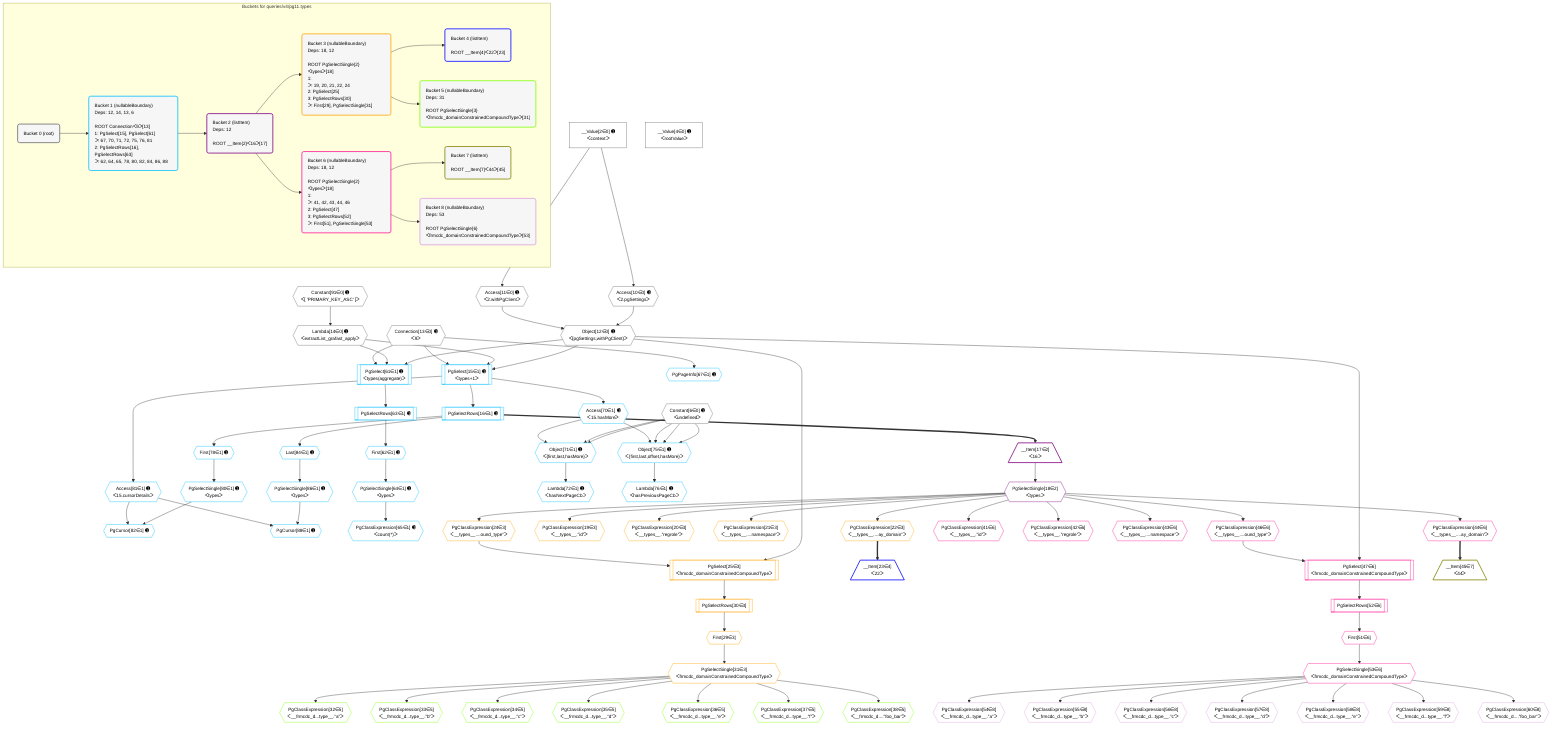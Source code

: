 %%{init: {'themeVariables': { 'fontSize': '12px'}}}%%
graph TD
    classDef path fill:#eee,stroke:#000,color:#000
    classDef plan fill:#fff,stroke-width:1px,color:#000
    classDef itemplan fill:#fff,stroke-width:2px,color:#000
    classDef unbatchedplan fill:#dff,stroke-width:1px,color:#000
    classDef sideeffectplan fill:#fcc,stroke-width:2px,color:#000
    classDef bucket fill:#f6f6f6,color:#000,stroke-width:2px,text-align:left


    %% plan dependencies
    Object12{{"Object[12∈0] ➊<br />ᐸ{pgSettings,withPgClient}ᐳ"}}:::plan
    Access10{{"Access[10∈0] ➊<br />ᐸ2.pgSettingsᐳ"}}:::plan
    Access11{{"Access[11∈0] ➊<br />ᐸ2.withPgClientᐳ"}}:::plan
    Access10 & Access11 --> Object12
    __Value2["__Value[2∈0] ➊<br />ᐸcontextᐳ"]:::plan
    __Value2 --> Access10
    __Value2 --> Access11
    Lambda14{{"Lambda[14∈0] ➊<br />ᐸextractList_grafast_applyᐳ"}}:::plan
    Constant91{{"Constant[91∈0] ➊<br />ᐸ[ 'PRIMARY_KEY_ASC' ]ᐳ"}}:::plan
    Constant91 --> Lambda14
    __Value4["__Value[4∈0] ➊<br />ᐸrootValueᐳ"]:::plan
    Constant6{{"Constant[6∈0] ➊<br />ᐸundefinedᐳ"}}:::plan
    Connection13{{"Connection[13∈0] ➊<br />ᐸ9ᐳ"}}:::plan
    Object75{{"Object[75∈1] ➊<br />ᐸ{first,last,offset,hasMore}ᐳ"}}:::plan
    Access70{{"Access[70∈1] ➊<br />ᐸ15.hasMoreᐳ"}}:::plan
    Constant6 & Constant6 & Constant6 & Access70 --> Object75
    PgSelect15[["PgSelect[15∈1] ➊<br />ᐸtypes+1ᐳ"]]:::plan
    Object12 & Lambda14 & Connection13 --> PgSelect15
    PgSelect61[["PgSelect[61∈1] ➊<br />ᐸtypes(aggregate)ᐳ"]]:::plan
    Object12 & Lambda14 & Connection13 --> PgSelect61
    Object71{{"Object[71∈1] ➊<br />ᐸ{first,last,hasMore}ᐳ"}}:::plan
    Constant6 & Constant6 & Access70 --> Object71
    PgCursor82{{"PgCursor[82∈1] ➊"}}:::plan
    PgSelectSingle80{{"PgSelectSingle[80∈1] ➊<br />ᐸtypesᐳ"}}:::plan
    Access81{{"Access[81∈1] ➊<br />ᐸ15.cursorDetailsᐳ"}}:::plan
    PgSelectSingle80 & Access81 --> PgCursor82
    PgCursor88{{"PgCursor[88∈1] ➊"}}:::plan
    PgSelectSingle86{{"PgSelectSingle[86∈1] ➊<br />ᐸtypesᐳ"}}:::plan
    PgSelectSingle86 & Access81 --> PgCursor88
    PgSelectRows16[["PgSelectRows[16∈1] ➊"]]:::plan
    PgSelect15 --> PgSelectRows16
    First62{{"First[62∈1] ➊"}}:::plan
    PgSelectRows63[["PgSelectRows[63∈1] ➊"]]:::plan
    PgSelectRows63 --> First62
    PgSelect61 --> PgSelectRows63
    PgSelectSingle64{{"PgSelectSingle[64∈1] ➊<br />ᐸtypesᐳ"}}:::plan
    First62 --> PgSelectSingle64
    PgClassExpression65{{"PgClassExpression[65∈1] ➊<br />ᐸcount(*)ᐳ"}}:::plan
    PgSelectSingle64 --> PgClassExpression65
    PgPageInfo67{{"PgPageInfo[67∈1] ➊"}}:::plan
    Connection13 --> PgPageInfo67
    PgSelect15 --> Access70
    Lambda72{{"Lambda[72∈1] ➊<br />ᐸhasNextPageCbᐳ"}}:::plan
    Object71 --> Lambda72
    Lambda76{{"Lambda[76∈1] ➊<br />ᐸhasPreviousPageCbᐳ"}}:::plan
    Object75 --> Lambda76
    First78{{"First[78∈1] ➊"}}:::plan
    PgSelectRows16 --> First78
    First78 --> PgSelectSingle80
    PgSelect15 --> Access81
    Last84{{"Last[84∈1] ➊"}}:::plan
    PgSelectRows16 --> Last84
    Last84 --> PgSelectSingle86
    __Item17[/"__Item[17∈2]<br />ᐸ16ᐳ"\]:::itemplan
    PgSelectRows16 ==> __Item17
    PgSelectSingle18{{"PgSelectSingle[18∈2]<br />ᐸtypesᐳ"}}:::plan
    __Item17 --> PgSelectSingle18
    PgSelect25[["PgSelect[25∈3]<br />ᐸfrmcdc_domainConstrainedCompoundTypeᐳ"]]:::plan
    PgClassExpression24{{"PgClassExpression[24∈3]<br />ᐸ__types__....ound_type”ᐳ"}}:::plan
    Object12 & PgClassExpression24 --> PgSelect25
    PgClassExpression19{{"PgClassExpression[19∈3]<br />ᐸ__types__.”id”ᐳ"}}:::plan
    PgSelectSingle18 --> PgClassExpression19
    PgClassExpression20{{"PgClassExpression[20∈3]<br />ᐸ__types__.”regrole”ᐳ"}}:::plan
    PgSelectSingle18 --> PgClassExpression20
    PgClassExpression21{{"PgClassExpression[21∈3]<br />ᐸ__types__....namespace”ᐳ"}}:::plan
    PgSelectSingle18 --> PgClassExpression21
    PgClassExpression22{{"PgClassExpression[22∈3]<br />ᐸ__types__....ay_domain”ᐳ"}}:::plan
    PgSelectSingle18 --> PgClassExpression22
    PgSelectSingle18 --> PgClassExpression24
    First29{{"First[29∈3]"}}:::plan
    PgSelectRows30[["PgSelectRows[30∈3]"]]:::plan
    PgSelectRows30 --> First29
    PgSelect25 --> PgSelectRows30
    PgSelectSingle31{{"PgSelectSingle[31∈3]<br />ᐸfrmcdc_domainConstrainedCompoundTypeᐳ"}}:::plan
    First29 --> PgSelectSingle31
    __Item23[/"__Item[23∈4]<br />ᐸ22ᐳ"\]:::itemplan
    PgClassExpression22 ==> __Item23
    PgClassExpression32{{"PgClassExpression[32∈5]<br />ᐸ__frmcdc_d...type__.”a”ᐳ"}}:::plan
    PgSelectSingle31 --> PgClassExpression32
    PgClassExpression33{{"PgClassExpression[33∈5]<br />ᐸ__frmcdc_d...type__.”b”ᐳ"}}:::plan
    PgSelectSingle31 --> PgClassExpression33
    PgClassExpression34{{"PgClassExpression[34∈5]<br />ᐸ__frmcdc_d...type__.”c”ᐳ"}}:::plan
    PgSelectSingle31 --> PgClassExpression34
    PgClassExpression35{{"PgClassExpression[35∈5]<br />ᐸ__frmcdc_d...type__.”d”ᐳ"}}:::plan
    PgSelectSingle31 --> PgClassExpression35
    PgClassExpression36{{"PgClassExpression[36∈5]<br />ᐸ__frmcdc_d...type__.”e”ᐳ"}}:::plan
    PgSelectSingle31 --> PgClassExpression36
    PgClassExpression37{{"PgClassExpression[37∈5]<br />ᐸ__frmcdc_d...type__.”f”ᐳ"}}:::plan
    PgSelectSingle31 --> PgClassExpression37
    PgClassExpression38{{"PgClassExpression[38∈5]<br />ᐸ__frmcdc_d....”foo_bar”ᐳ"}}:::plan
    PgSelectSingle31 --> PgClassExpression38
    PgSelect47[["PgSelect[47∈6]<br />ᐸfrmcdc_domainConstrainedCompoundTypeᐳ"]]:::plan
    PgClassExpression46{{"PgClassExpression[46∈6]<br />ᐸ__types__....ound_type”ᐳ"}}:::plan
    Object12 & PgClassExpression46 --> PgSelect47
    PgClassExpression41{{"PgClassExpression[41∈6]<br />ᐸ__types__.”id”ᐳ"}}:::plan
    PgSelectSingle18 --> PgClassExpression41
    PgClassExpression42{{"PgClassExpression[42∈6]<br />ᐸ__types__.”regrole”ᐳ"}}:::plan
    PgSelectSingle18 --> PgClassExpression42
    PgClassExpression43{{"PgClassExpression[43∈6]<br />ᐸ__types__....namespace”ᐳ"}}:::plan
    PgSelectSingle18 --> PgClassExpression43
    PgClassExpression44{{"PgClassExpression[44∈6]<br />ᐸ__types__....ay_domain”ᐳ"}}:::plan
    PgSelectSingle18 --> PgClassExpression44
    PgSelectSingle18 --> PgClassExpression46
    First51{{"First[51∈6]"}}:::plan
    PgSelectRows52[["PgSelectRows[52∈6]"]]:::plan
    PgSelectRows52 --> First51
    PgSelect47 --> PgSelectRows52
    PgSelectSingle53{{"PgSelectSingle[53∈6]<br />ᐸfrmcdc_domainConstrainedCompoundTypeᐳ"}}:::plan
    First51 --> PgSelectSingle53
    __Item45[/"__Item[45∈7]<br />ᐸ44ᐳ"\]:::itemplan
    PgClassExpression44 ==> __Item45
    PgClassExpression54{{"PgClassExpression[54∈8]<br />ᐸ__frmcdc_d...type__.”a”ᐳ"}}:::plan
    PgSelectSingle53 --> PgClassExpression54
    PgClassExpression55{{"PgClassExpression[55∈8]<br />ᐸ__frmcdc_d...type__.”b”ᐳ"}}:::plan
    PgSelectSingle53 --> PgClassExpression55
    PgClassExpression56{{"PgClassExpression[56∈8]<br />ᐸ__frmcdc_d...type__.”c”ᐳ"}}:::plan
    PgSelectSingle53 --> PgClassExpression56
    PgClassExpression57{{"PgClassExpression[57∈8]<br />ᐸ__frmcdc_d...type__.”d”ᐳ"}}:::plan
    PgSelectSingle53 --> PgClassExpression57
    PgClassExpression58{{"PgClassExpression[58∈8]<br />ᐸ__frmcdc_d...type__.”e”ᐳ"}}:::plan
    PgSelectSingle53 --> PgClassExpression58
    PgClassExpression59{{"PgClassExpression[59∈8]<br />ᐸ__frmcdc_d...type__.”f”ᐳ"}}:::plan
    PgSelectSingle53 --> PgClassExpression59
    PgClassExpression60{{"PgClassExpression[60∈8]<br />ᐸ__frmcdc_d....”foo_bar”ᐳ"}}:::plan
    PgSelectSingle53 --> PgClassExpression60

    %% define steps

    subgraph "Buckets for queries/v4/pg11.types"
    Bucket0("Bucket 0 (root)"):::bucket
    classDef bucket0 stroke:#696969
    class Bucket0,__Value2,__Value4,Constant6,Access10,Access11,Object12,Connection13,Lambda14,Constant91 bucket0
    Bucket1("Bucket 1 (nullableBoundary)<br />Deps: 12, 14, 13, 6<br /><br />ROOT Connectionᐸ9ᐳ[13]<br />1: PgSelect[15], PgSelect[61]<br />ᐳ: 67, 70, 71, 72, 75, 76, 81<br />2: PgSelectRows[16], PgSelectRows[63]<br />ᐳ: 62, 64, 65, 78, 80, 82, 84, 86, 88"):::bucket
    classDef bucket1 stroke:#00bfff
    class Bucket1,PgSelect15,PgSelectRows16,PgSelect61,First62,PgSelectRows63,PgSelectSingle64,PgClassExpression65,PgPageInfo67,Access70,Object71,Lambda72,Object75,Lambda76,First78,PgSelectSingle80,Access81,PgCursor82,Last84,PgSelectSingle86,PgCursor88 bucket1
    Bucket2("Bucket 2 (listItem)<br />Deps: 12<br /><br />ROOT __Item{2}ᐸ16ᐳ[17]"):::bucket
    classDef bucket2 stroke:#7f007f
    class Bucket2,__Item17,PgSelectSingle18 bucket2
    Bucket3("Bucket 3 (nullableBoundary)<br />Deps: 18, 12<br /><br />ROOT PgSelectSingle{2}ᐸtypesᐳ[18]<br />1: <br />ᐳ: 19, 20, 21, 22, 24<br />2: PgSelect[25]<br />3: PgSelectRows[30]<br />ᐳ: First[29], PgSelectSingle[31]"):::bucket
    classDef bucket3 stroke:#ffa500
    class Bucket3,PgClassExpression19,PgClassExpression20,PgClassExpression21,PgClassExpression22,PgClassExpression24,PgSelect25,First29,PgSelectRows30,PgSelectSingle31 bucket3
    Bucket4("Bucket 4 (listItem)<br /><br />ROOT __Item{4}ᐸ22ᐳ[23]"):::bucket
    classDef bucket4 stroke:#0000ff
    class Bucket4,__Item23 bucket4
    Bucket5("Bucket 5 (nullableBoundary)<br />Deps: 31<br /><br />ROOT PgSelectSingle{3}ᐸfrmcdc_domainConstrainedCompoundTypeᐳ[31]"):::bucket
    classDef bucket5 stroke:#7fff00
    class Bucket5,PgClassExpression32,PgClassExpression33,PgClassExpression34,PgClassExpression35,PgClassExpression36,PgClassExpression37,PgClassExpression38 bucket5
    Bucket6("Bucket 6 (nullableBoundary)<br />Deps: 18, 12<br /><br />ROOT PgSelectSingle{2}ᐸtypesᐳ[18]<br />1: <br />ᐳ: 41, 42, 43, 44, 46<br />2: PgSelect[47]<br />3: PgSelectRows[52]<br />ᐳ: First[51], PgSelectSingle[53]"):::bucket
    classDef bucket6 stroke:#ff1493
    class Bucket6,PgClassExpression41,PgClassExpression42,PgClassExpression43,PgClassExpression44,PgClassExpression46,PgSelect47,First51,PgSelectRows52,PgSelectSingle53 bucket6
    Bucket7("Bucket 7 (listItem)<br /><br />ROOT __Item{7}ᐸ44ᐳ[45]"):::bucket
    classDef bucket7 stroke:#808000
    class Bucket7,__Item45 bucket7
    Bucket8("Bucket 8 (nullableBoundary)<br />Deps: 53<br /><br />ROOT PgSelectSingle{6}ᐸfrmcdc_domainConstrainedCompoundTypeᐳ[53]"):::bucket
    classDef bucket8 stroke:#dda0dd
    class Bucket8,PgClassExpression54,PgClassExpression55,PgClassExpression56,PgClassExpression57,PgClassExpression58,PgClassExpression59,PgClassExpression60 bucket8
    Bucket0 --> Bucket1
    Bucket1 --> Bucket2
    Bucket2 --> Bucket3 & Bucket6
    Bucket3 --> Bucket4 & Bucket5
    Bucket6 --> Bucket7 & Bucket8
    end